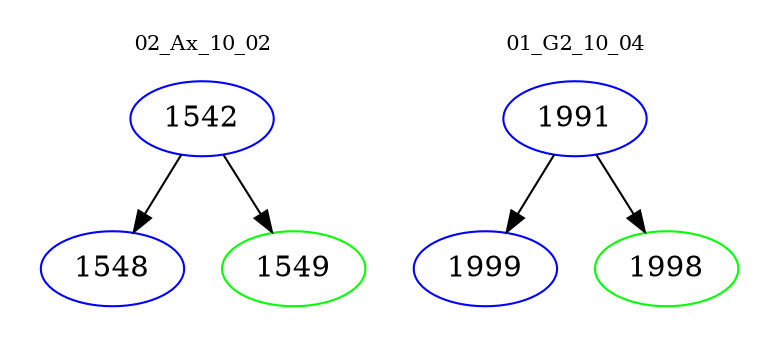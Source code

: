 digraph{
subgraph cluster_0 {
color = white
label = "02_Ax_10_02";
fontsize=10;
T0_1542 [label="1542", color="blue"]
T0_1542 -> T0_1548 [color="black"]
T0_1548 [label="1548", color="blue"]
T0_1542 -> T0_1549 [color="black"]
T0_1549 [label="1549", color="green"]
}
subgraph cluster_1 {
color = white
label = "01_G2_10_04";
fontsize=10;
T1_1991 [label="1991", color="blue"]
T1_1991 -> T1_1999 [color="black"]
T1_1999 [label="1999", color="blue"]
T1_1991 -> T1_1998 [color="black"]
T1_1998 [label="1998", color="green"]
}
}
